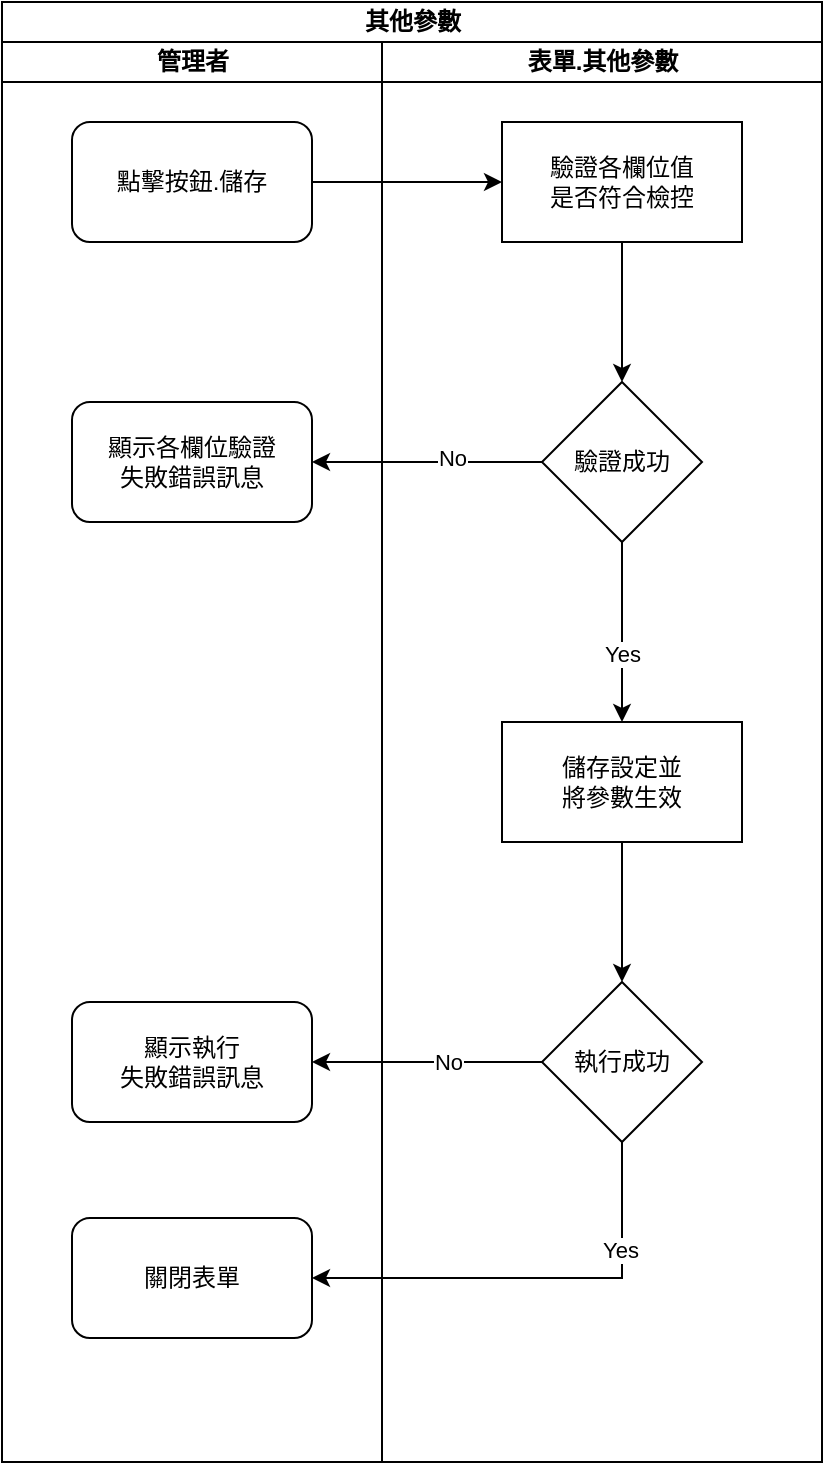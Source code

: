 <mxfile version="13.6.2" type="device" pages="5"><diagram id="hvENewxg58Gl3fHUWcoD" name="儲存"><mxGraphModel dx="1086" dy="806" grid="1" gridSize="10" guides="1" tooltips="1" connect="1" arrows="1" fold="1" page="1" pageScale="1" pageWidth="827" pageHeight="1169" math="0" shadow="0"><root><mxCell id="0"/><mxCell id="1" parent="0"/><mxCell id="poLW-ren5nWTWfUuOb0S-9" value="其他參數" style="swimlane;html=1;childLayout=stackLayout;resizeParent=1;resizeParentMax=0;startSize=20;" parent="1" vertex="1"><mxGeometry x="400" y="180" width="410" height="730" as="geometry"/></mxCell><mxCell id="poLW-ren5nWTWfUuOb0S-10" value="管理者" style="swimlane;html=1;startSize=20;" parent="poLW-ren5nWTWfUuOb0S-9" vertex="1"><mxGeometry y="20" width="190" height="710" as="geometry"/></mxCell><mxCell id="p-yWYgMaFSh7Mt77s33a-14" value="關閉表單" style="rounded=1;whiteSpace=wrap;html=1;" parent="poLW-ren5nWTWfUuOb0S-10" vertex="1"><mxGeometry x="35" y="588" width="120" height="60" as="geometry"/></mxCell><mxCell id="poLW-ren5nWTWfUuOb0S-15" value="點擊按鈕.儲存" style="rounded=1;whiteSpace=wrap;html=1;" parent="poLW-ren5nWTWfUuOb0S-10" vertex="1"><mxGeometry x="35" y="40" width="120" height="60" as="geometry"/></mxCell><mxCell id="p-yWYgMaFSh7Mt77s33a-4" value="顯示各欄位驗證&lt;br&gt;失敗錯誤訊息" style="rounded=1;whiteSpace=wrap;html=1;" parent="poLW-ren5nWTWfUuOb0S-10" vertex="1"><mxGeometry x="35" y="180" width="120" height="60" as="geometry"/></mxCell><mxCell id="p-yWYgMaFSh7Mt77s33a-11" value="顯示執行&lt;br&gt;失敗錯誤訊息" style="rounded=1;whiteSpace=wrap;html=1;" parent="poLW-ren5nWTWfUuOb0S-10" vertex="1"><mxGeometry x="35" y="480" width="120" height="60" as="geometry"/></mxCell><mxCell id="poLW-ren5nWTWfUuOb0S-11" value="表單.其他參數" style="swimlane;html=1;startSize=20;" parent="poLW-ren5nWTWfUuOb0S-9" vertex="1"><mxGeometry x="190" y="20" width="220" height="710" as="geometry"/></mxCell><mxCell id="poLW-ren5nWTWfUuOb0S-14" value="驗證各欄位值&lt;br&gt;是否符合檢控" style="rounded=0;whiteSpace=wrap;html=1;" parent="poLW-ren5nWTWfUuOb0S-11" vertex="1"><mxGeometry x="60" y="40" width="120" height="60" as="geometry"/></mxCell><mxCell id="poLW-ren5nWTWfUuOb0S-16" style="edgeStyle=orthogonalEdgeStyle;rounded=0;orthogonalLoop=1;jettySize=auto;html=1;" parent="poLW-ren5nWTWfUuOb0S-9" source="poLW-ren5nWTWfUuOb0S-15" target="poLW-ren5nWTWfUuOb0S-14" edge="1"><mxGeometry relative="1" as="geometry"/></mxCell><mxCell id="p-yWYgMaFSh7Mt77s33a-5" style="edgeStyle=orthogonalEdgeStyle;rounded=0;orthogonalLoop=1;jettySize=auto;html=1;entryX=1;entryY=0.5;entryDx=0;entryDy=0;" parent="1" source="p-yWYgMaFSh7Mt77s33a-2" target="p-yWYgMaFSh7Mt77s33a-4" edge="1"><mxGeometry relative="1" as="geometry"/></mxCell><mxCell id="p-yWYgMaFSh7Mt77s33a-6" value="No" style="edgeLabel;html=1;align=center;verticalAlign=middle;resizable=0;points=[];" parent="p-yWYgMaFSh7Mt77s33a-5" vertex="1" connectable="0"><mxGeometry x="-0.217" y="-2" relative="1" as="geometry"><mxPoint as="offset"/></mxGeometry></mxCell><mxCell id="p-yWYgMaFSh7Mt77s33a-8" value="" style="edgeStyle=orthogonalEdgeStyle;rounded=0;orthogonalLoop=1;jettySize=auto;html=1;" parent="1" source="p-yWYgMaFSh7Mt77s33a-2" target="p-yWYgMaFSh7Mt77s33a-7" edge="1"><mxGeometry relative="1" as="geometry"/></mxCell><mxCell id="p-yWYgMaFSh7Mt77s33a-17" value="Yes" style="edgeLabel;html=1;align=center;verticalAlign=middle;resizable=0;points=[];" parent="p-yWYgMaFSh7Mt77s33a-8" vertex="1" connectable="0"><mxGeometry x="0.244" relative="1" as="geometry"><mxPoint as="offset"/></mxGeometry></mxCell><mxCell id="p-yWYgMaFSh7Mt77s33a-2" value="驗證成功" style="rhombus;whiteSpace=wrap;html=1;rounded=0;" parent="1" vertex="1"><mxGeometry x="670" y="370" width="80" height="80" as="geometry"/></mxCell><mxCell id="p-yWYgMaFSh7Mt77s33a-3" value="" style="edgeStyle=orthogonalEdgeStyle;rounded=0;orthogonalLoop=1;jettySize=auto;html=1;" parent="1" source="poLW-ren5nWTWfUuOb0S-14" target="p-yWYgMaFSh7Mt77s33a-2" edge="1"><mxGeometry relative="1" as="geometry"/></mxCell><mxCell id="p-yWYgMaFSh7Mt77s33a-10" value="" style="edgeStyle=orthogonalEdgeStyle;rounded=0;orthogonalLoop=1;jettySize=auto;html=1;" parent="1" source="p-yWYgMaFSh7Mt77s33a-7" target="p-yWYgMaFSh7Mt77s33a-9" edge="1"><mxGeometry relative="1" as="geometry"/></mxCell><mxCell id="p-yWYgMaFSh7Mt77s33a-7" value="儲存設定並&lt;br&gt;將參數生效" style="whiteSpace=wrap;html=1;rounded=0;" parent="1" vertex="1"><mxGeometry x="650" y="540" width="120" height="60" as="geometry"/></mxCell><mxCell id="p-yWYgMaFSh7Mt77s33a-12" style="edgeStyle=orthogonalEdgeStyle;rounded=0;orthogonalLoop=1;jettySize=auto;html=1;" parent="1" source="p-yWYgMaFSh7Mt77s33a-9" target="p-yWYgMaFSh7Mt77s33a-11" edge="1"><mxGeometry relative="1" as="geometry"/></mxCell><mxCell id="p-yWYgMaFSh7Mt77s33a-13" value="No" style="edgeLabel;html=1;align=center;verticalAlign=middle;resizable=0;points=[];" parent="p-yWYgMaFSh7Mt77s33a-12" vertex="1" connectable="0"><mxGeometry x="-0.183" relative="1" as="geometry"><mxPoint as="offset"/></mxGeometry></mxCell><mxCell id="p-yWYgMaFSh7Mt77s33a-15" style="edgeStyle=orthogonalEdgeStyle;rounded=0;orthogonalLoop=1;jettySize=auto;html=1;entryX=1;entryY=0.5;entryDx=0;entryDy=0;exitX=0.5;exitY=1;exitDx=0;exitDy=0;" parent="1" source="p-yWYgMaFSh7Mt77s33a-9" target="p-yWYgMaFSh7Mt77s33a-14" edge="1"><mxGeometry relative="1" as="geometry"><Array as="points"><mxPoint x="710" y="818"/></Array></mxGeometry></mxCell><mxCell id="p-yWYgMaFSh7Mt77s33a-16" value="Yes" style="edgeLabel;html=1;align=center;verticalAlign=middle;resizable=0;points=[];" parent="p-yWYgMaFSh7Mt77s33a-15" vertex="1" connectable="0"><mxGeometry x="-0.516" y="-1" relative="1" as="geometry"><mxPoint as="offset"/></mxGeometry></mxCell><mxCell id="p-yWYgMaFSh7Mt77s33a-9" value="執行成功" style="rhombus;whiteSpace=wrap;html=1;rounded=0;" parent="1" vertex="1"><mxGeometry x="670" y="670" width="80" height="80" as="geometry"/></mxCell></root></mxGraphModel></diagram><diagram id="Vi3NObS-kt7M9uelx_PD" name="啟用推播通知"><mxGraphModel dx="1086" dy="806" grid="1" gridSize="10" guides="1" tooltips="1" connect="1" arrows="1" fold="1" page="1" pageScale="1" pageWidth="827" pageHeight="1169" math="0" shadow="0"><root><mxCell id="OLsC9T1X2c_juEdBVEs8-0"/><mxCell id="OLsC9T1X2c_juEdBVEs8-1" parent="OLsC9T1X2c_juEdBVEs8-0"/><mxCell id="aIIJuZgKcq1EBxAMUnXR-0" value="其他參數" style="swimlane;html=1;childLayout=stackLayout;resizeParent=1;resizeParentMax=0;startSize=20;" parent="OLsC9T1X2c_juEdBVEs8-1" vertex="1"><mxGeometry x="400" y="180" width="410" height="150" as="geometry"/></mxCell><mxCell id="aIIJuZgKcq1EBxAMUnXR-1" value="管理者" style="swimlane;html=1;startSize=20;" parent="aIIJuZgKcq1EBxAMUnXR-0" vertex="1"><mxGeometry y="20" width="190" height="130" as="geometry"/></mxCell><mxCell id="aIIJuZgKcq1EBxAMUnXR-3" value="勾選欄位.啟用推播通知" style="rounded=1;whiteSpace=wrap;html=1;" parent="aIIJuZgKcq1EBxAMUnXR-1" vertex="1"><mxGeometry x="35" y="40" width="120" height="60" as="geometry"/></mxCell><mxCell id="aIIJuZgKcq1EBxAMUnXR-6" value="表單.其他參數" style="swimlane;html=1;startSize=20;" parent="aIIJuZgKcq1EBxAMUnXR-0" vertex="1"><mxGeometry x="190" y="20" width="220" height="130" as="geometry"/></mxCell><mxCell id="aIIJuZgKcq1EBxAMUnXR-7" value="將欄位.金鑰類型 / 訊息保留天數致能" style="rounded=0;whiteSpace=wrap;html=1;" parent="aIIJuZgKcq1EBxAMUnXR-6" vertex="1"><mxGeometry x="60" y="40" width="120" height="60" as="geometry"/></mxCell><mxCell id="aIIJuZgKcq1EBxAMUnXR-8" style="edgeStyle=orthogonalEdgeStyle;rounded=0;orthogonalLoop=1;jettySize=auto;html=1;" parent="aIIJuZgKcq1EBxAMUnXR-0" source="aIIJuZgKcq1EBxAMUnXR-3" target="aIIJuZgKcq1EBxAMUnXR-7" edge="1"><mxGeometry relative="1" as="geometry"/></mxCell></root></mxGraphModel></diagram><diagram id="gA9zFN0wCIKCBl5uRD2W" name="停用推播通知"><mxGraphModel dx="1086" dy="806" grid="1" gridSize="10" guides="1" tooltips="1" connect="1" arrows="1" fold="1" page="1" pageScale="1" pageWidth="827" pageHeight="1169" math="0" shadow="0"><root><mxCell id="wMmy4pBwOC-A8GdtCAj8-0"/><mxCell id="wMmy4pBwOC-A8GdtCAj8-1" parent="wMmy4pBwOC-A8GdtCAj8-0"/><mxCell id="6oBdBVhj9Km4thRaUwzc-0" value="其他參數" style="swimlane;html=1;childLayout=stackLayout;resizeParent=1;resizeParentMax=0;startSize=20;" parent="wMmy4pBwOC-A8GdtCAj8-1" vertex="1"><mxGeometry x="400" y="180" width="410" height="150" as="geometry"/></mxCell><mxCell id="6oBdBVhj9Km4thRaUwzc-1" value="管理者" style="swimlane;html=1;startSize=20;" parent="6oBdBVhj9Km4thRaUwzc-0" vertex="1"><mxGeometry y="20" width="190" height="130" as="geometry"/></mxCell><mxCell id="6oBdBVhj9Km4thRaUwzc-2" value="取消勾選欄位.啟用推播通知" style="rounded=1;whiteSpace=wrap;html=1;" parent="6oBdBVhj9Km4thRaUwzc-1" vertex="1"><mxGeometry x="35" y="40" width="120" height="60" as="geometry"/></mxCell><mxCell id="6oBdBVhj9Km4thRaUwzc-3" value="表單.其他參數" style="swimlane;html=1;startSize=20;" parent="6oBdBVhj9Km4thRaUwzc-0" vertex="1"><mxGeometry x="190" y="20" width="220" height="130" as="geometry"/></mxCell><mxCell id="6oBdBVhj9Km4thRaUwzc-4" value="將欄位.金鑰類型 / 訊息保留天數除能" style="rounded=0;whiteSpace=wrap;html=1;" parent="6oBdBVhj9Km4thRaUwzc-3" vertex="1"><mxGeometry x="60" y="40" width="120" height="60" as="geometry"/></mxCell><mxCell id="6oBdBVhj9Km4thRaUwzc-5" style="edgeStyle=orthogonalEdgeStyle;rounded=0;orthogonalLoop=1;jettySize=auto;html=1;" parent="6oBdBVhj9Km4thRaUwzc-0" source="6oBdBVhj9Km4thRaUwzc-2" target="6oBdBVhj9Km4thRaUwzc-4" edge="1"><mxGeometry relative="1" as="geometry"/></mxCell></root></mxGraphModel></diagram><diagram id="MA2VXgAomTOxDlscRfjv" name="使用預設金鑰"><mxGraphModel dx="1086" dy="806" grid="1" gridSize="10" guides="1" tooltips="1" connect="1" arrows="1" fold="1" page="1" pageScale="1" pageWidth="827" pageHeight="1169" math="0" shadow="0"><root><mxCell id="5nWppaiYAU2pbHSffPmX-0"/><mxCell id="5nWppaiYAU2pbHSffPmX-1" parent="5nWppaiYAU2pbHSffPmX-0"/><mxCell id="KwEHkWJpjUvJYpyyY-7Z-0" value="其他參數" style="swimlane;html=1;childLayout=stackLayout;resizeParent=1;resizeParentMax=0;startSize=20;" vertex="1" parent="5nWppaiYAU2pbHSffPmX-1"><mxGeometry x="400" y="180" width="410" height="150" as="geometry"/></mxCell><mxCell id="KwEHkWJpjUvJYpyyY-7Z-1" value="管理者" style="swimlane;html=1;startSize=20;" vertex="1" parent="KwEHkWJpjUvJYpyyY-7Z-0"><mxGeometry y="20" width="190" height="130" as="geometry"/></mxCell><mxCell id="KwEHkWJpjUvJYpyyY-7Z-2" value="設定欄位.金鑰類型的選項為預設金鑰" style="rounded=1;whiteSpace=wrap;html=1;" vertex="1" parent="KwEHkWJpjUvJYpyyY-7Z-1"><mxGeometry x="35" y="40" width="120" height="60" as="geometry"/></mxCell><mxCell id="KwEHkWJpjUvJYpyyY-7Z-3" value="表單.其他參數" style="swimlane;html=1;startSize=20;" vertex="1" parent="KwEHkWJpjUvJYpyyY-7Z-0"><mxGeometry x="190" y="20" width="220" height="130" as="geometry"/></mxCell><mxCell id="KwEHkWJpjUvJYpyyY-7Z-4" value="欄位.推播通知金鑰除能並清空欄位值" style="rounded=0;whiteSpace=wrap;html=1;" vertex="1" parent="KwEHkWJpjUvJYpyyY-7Z-3"><mxGeometry x="60" y="40" width="130" height="60" as="geometry"/></mxCell><mxCell id="KwEHkWJpjUvJYpyyY-7Z-5" style="edgeStyle=orthogonalEdgeStyle;rounded=0;orthogonalLoop=1;jettySize=auto;html=1;" edge="1" parent="KwEHkWJpjUvJYpyyY-7Z-0" source="KwEHkWJpjUvJYpyyY-7Z-2" target="KwEHkWJpjUvJYpyyY-7Z-4"><mxGeometry relative="1" as="geometry"/></mxCell></root></mxGraphModel></diagram><diagram id="mfRfE2ND1DwtnrBzAEip" name="使用自訂金鑰"><mxGraphModel dx="1086" dy="806" grid="1" gridSize="10" guides="1" tooltips="1" connect="1" arrows="1" fold="1" page="1" pageScale="1" pageWidth="827" pageHeight="1169" math="0" shadow="0"><root><mxCell id="3WsT0IxuVb04vSCwm1Ml-0"/><mxCell id="3WsT0IxuVb04vSCwm1Ml-1" parent="3WsT0IxuVb04vSCwm1Ml-0"/><mxCell id="48qkf1wrCj3-jLUyjLRw-0" value="其他參數" style="swimlane;html=1;childLayout=stackLayout;resizeParent=1;resizeParentMax=0;startSize=20;" vertex="1" parent="3WsT0IxuVb04vSCwm1Ml-1"><mxGeometry x="400" y="180" width="410" height="150" as="geometry"/></mxCell><mxCell id="48qkf1wrCj3-jLUyjLRw-1" value="管理者" style="swimlane;html=1;startSize=20;" vertex="1" parent="48qkf1wrCj3-jLUyjLRw-0"><mxGeometry y="20" width="190" height="130" as="geometry"/></mxCell><mxCell id="48qkf1wrCj3-jLUyjLRw-2" value="設定欄位.金鑰類型的選項為自訂金鑰" style="rounded=1;whiteSpace=wrap;html=1;" vertex="1" parent="48qkf1wrCj3-jLUyjLRw-1"><mxGeometry x="35" y="40" width="120" height="60" as="geometry"/></mxCell><mxCell id="48qkf1wrCj3-jLUyjLRw-3" value="表單.其他參數" style="swimlane;html=1;startSize=20;" vertex="1" parent="48qkf1wrCj3-jLUyjLRw-0"><mxGeometry x="190" y="20" width="220" height="130" as="geometry"/></mxCell><mxCell id="48qkf1wrCj3-jLUyjLRw-4" value="欄位.推播通知金鑰致能" style="rounded=0;whiteSpace=wrap;html=1;" vertex="1" parent="48qkf1wrCj3-jLUyjLRw-3"><mxGeometry x="60" y="40" width="130" height="60" as="geometry"/></mxCell><mxCell id="48qkf1wrCj3-jLUyjLRw-5" style="edgeStyle=orthogonalEdgeStyle;rounded=0;orthogonalLoop=1;jettySize=auto;html=1;" edge="1" parent="48qkf1wrCj3-jLUyjLRw-0" source="48qkf1wrCj3-jLUyjLRw-2" target="48qkf1wrCj3-jLUyjLRw-4"><mxGeometry relative="1" as="geometry"/></mxCell></root></mxGraphModel></diagram></mxfile>
